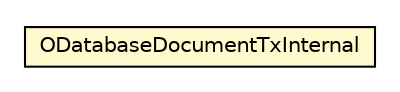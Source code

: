 #!/usr/local/bin/dot
#
# Class diagram 
# Generated by UMLGraph version R5_6-24-gf6e263 (http://www.umlgraph.org/)
#

digraph G {
	edge [fontname="Helvetica",fontsize=10,labelfontname="Helvetica",labelfontsize=10];
	node [fontname="Helvetica",fontsize=10,shape=plaintext];
	nodesep=0.25;
	ranksep=0.5;
	// com.orientechnologies.orient.core.db.document.ODatabaseDocumentTxInternal
	c2490000 [label=<<table title="com.orientechnologies.orient.core.db.document.ODatabaseDocumentTxInternal" border="0" cellborder="1" cellspacing="0" cellpadding="2" port="p" bgcolor="lemonChiffon" href="./ODatabaseDocumentTxInternal.html">
		<tr><td><table border="0" cellspacing="0" cellpadding="1">
<tr><td align="center" balign="center"> ODatabaseDocumentTxInternal </td></tr>
		</table></td></tr>
		</table>>, URL="./ODatabaseDocumentTxInternal.html", fontname="Helvetica", fontcolor="black", fontsize=10.0];
}

